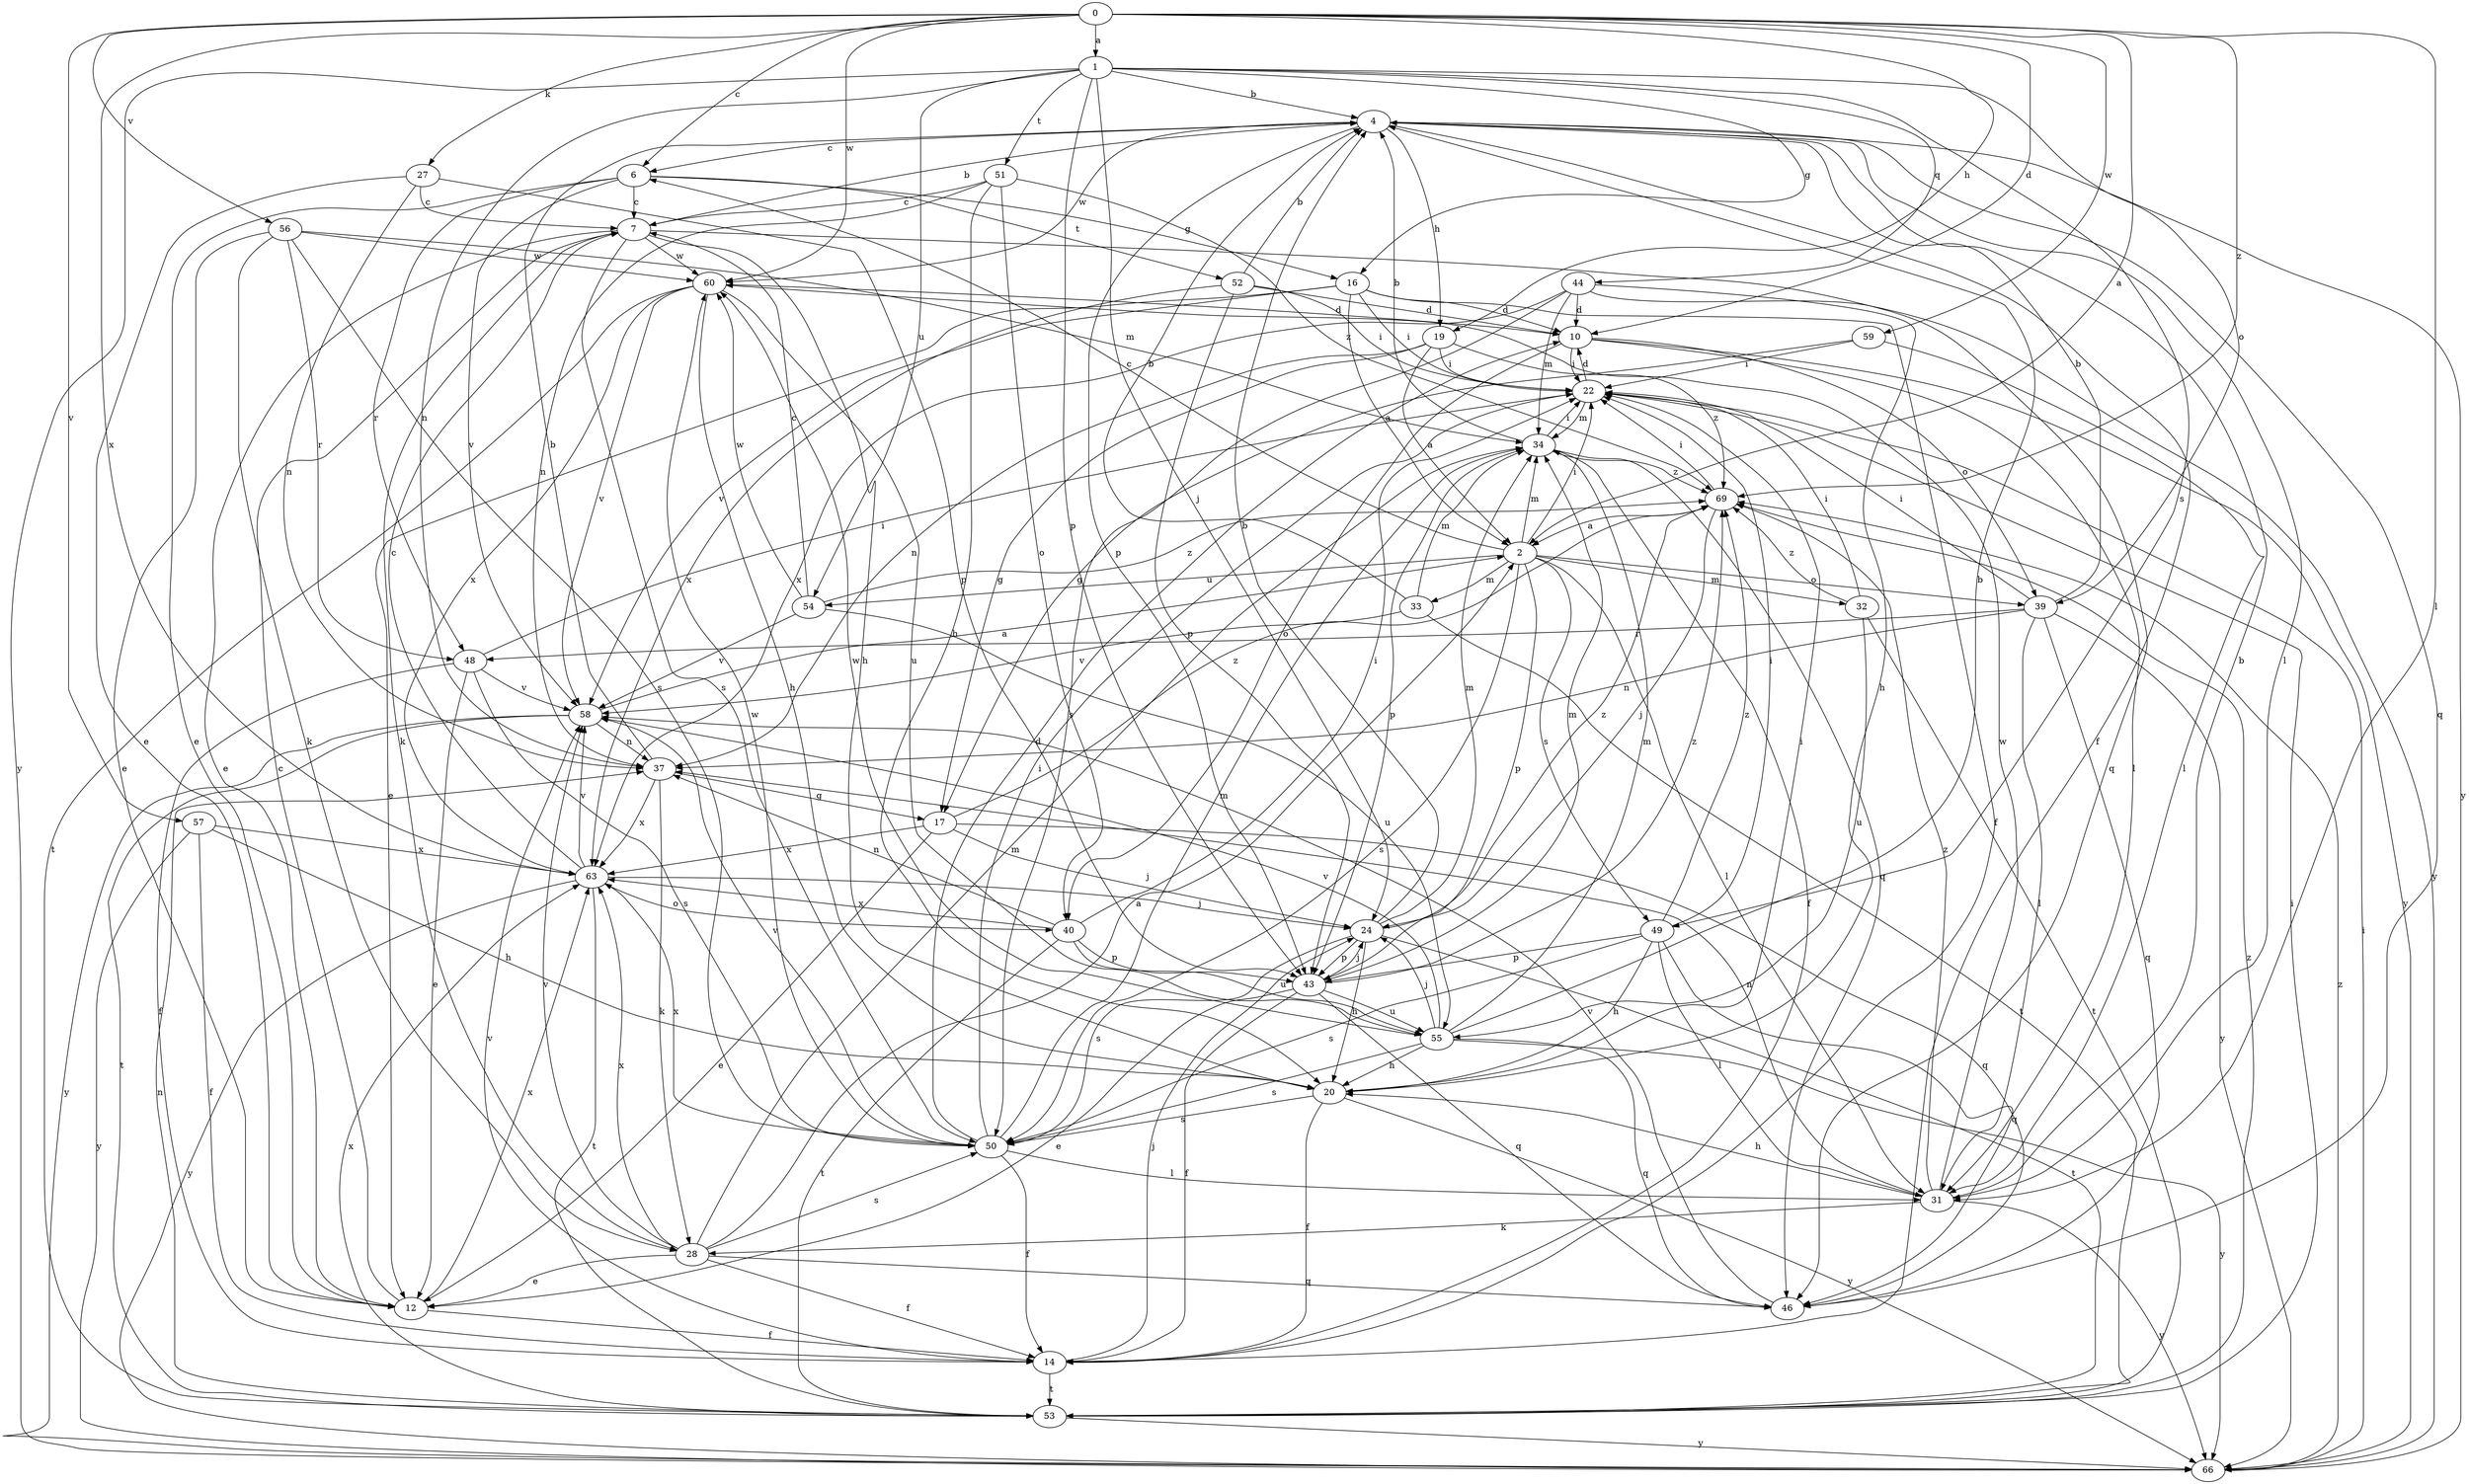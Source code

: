 strict digraph  {
0;
1;
2;
4;
6;
7;
10;
12;
14;
16;
17;
19;
20;
22;
24;
27;
28;
31;
32;
33;
34;
37;
39;
40;
43;
44;
46;
48;
49;
50;
51;
52;
53;
54;
55;
56;
57;
58;
59;
60;
63;
66;
69;
0 -> 1  [label=a];
0 -> 2  [label=a];
0 -> 6  [label=c];
0 -> 10  [label=d];
0 -> 19  [label=h];
0 -> 27  [label=k];
0 -> 31  [label=l];
0 -> 56  [label=v];
0 -> 57  [label=v];
0 -> 59  [label=w];
0 -> 60  [label=w];
0 -> 63  [label=x];
0 -> 69  [label=z];
1 -> 4  [label=b];
1 -> 16  [label=g];
1 -> 24  [label=j];
1 -> 37  [label=n];
1 -> 39  [label=o];
1 -> 43  [label=p];
1 -> 44  [label=q];
1 -> 49  [label=s];
1 -> 51  [label=t];
1 -> 54  [label=u];
1 -> 66  [label=y];
2 -> 6  [label=c];
2 -> 22  [label=i];
2 -> 31  [label=l];
2 -> 32  [label=m];
2 -> 33  [label=m];
2 -> 34  [label=m];
2 -> 39  [label=o];
2 -> 43  [label=p];
2 -> 49  [label=s];
2 -> 50  [label=s];
2 -> 54  [label=u];
4 -> 6  [label=c];
4 -> 14  [label=f];
4 -> 19  [label=h];
4 -> 31  [label=l];
4 -> 43  [label=p];
4 -> 46  [label=q];
4 -> 60  [label=w];
4 -> 66  [label=y];
6 -> 7  [label=c];
6 -> 12  [label=e];
6 -> 16  [label=g];
6 -> 48  [label=r];
6 -> 52  [label=t];
6 -> 58  [label=v];
7 -> 4  [label=b];
7 -> 12  [label=e];
7 -> 20  [label=h];
7 -> 28  [label=k];
7 -> 46  [label=q];
7 -> 50  [label=s];
7 -> 60  [label=w];
10 -> 22  [label=i];
10 -> 31  [label=l];
10 -> 39  [label=o];
10 -> 40  [label=o];
10 -> 66  [label=y];
12 -> 7  [label=c];
12 -> 14  [label=f];
12 -> 63  [label=x];
14 -> 24  [label=j];
14 -> 53  [label=t];
14 -> 58  [label=v];
16 -> 2  [label=a];
16 -> 10  [label=d];
16 -> 12  [label=e];
16 -> 14  [label=f];
16 -> 22  [label=i];
16 -> 58  [label=v];
17 -> 12  [label=e];
17 -> 24  [label=j];
17 -> 46  [label=q];
17 -> 63  [label=x];
17 -> 69  [label=z];
19 -> 2  [label=a];
19 -> 17  [label=g];
19 -> 22  [label=i];
19 -> 37  [label=n];
19 -> 69  [label=z];
20 -> 14  [label=f];
20 -> 22  [label=i];
20 -> 50  [label=s];
20 -> 66  [label=y];
22 -> 10  [label=d];
22 -> 34  [label=m];
24 -> 4  [label=b];
24 -> 20  [label=h];
24 -> 34  [label=m];
24 -> 43  [label=p];
24 -> 50  [label=s];
24 -> 53  [label=t];
24 -> 69  [label=z];
27 -> 7  [label=c];
27 -> 12  [label=e];
27 -> 37  [label=n];
27 -> 43  [label=p];
28 -> 2  [label=a];
28 -> 12  [label=e];
28 -> 14  [label=f];
28 -> 34  [label=m];
28 -> 46  [label=q];
28 -> 50  [label=s];
28 -> 58  [label=v];
28 -> 63  [label=x];
31 -> 4  [label=b];
31 -> 20  [label=h];
31 -> 28  [label=k];
31 -> 37  [label=n];
31 -> 60  [label=w];
31 -> 66  [label=y];
31 -> 69  [label=z];
32 -> 22  [label=i];
32 -> 53  [label=t];
32 -> 55  [label=u];
32 -> 69  [label=z];
33 -> 4  [label=b];
33 -> 34  [label=m];
33 -> 53  [label=t];
33 -> 58  [label=v];
34 -> 4  [label=b];
34 -> 14  [label=f];
34 -> 22  [label=i];
34 -> 43  [label=p];
34 -> 46  [label=q];
34 -> 69  [label=z];
37 -> 4  [label=b];
37 -> 17  [label=g];
37 -> 28  [label=k];
37 -> 63  [label=x];
39 -> 4  [label=b];
39 -> 22  [label=i];
39 -> 31  [label=l];
39 -> 37  [label=n];
39 -> 46  [label=q];
39 -> 48  [label=r];
39 -> 66  [label=y];
40 -> 22  [label=i];
40 -> 37  [label=n];
40 -> 43  [label=p];
40 -> 53  [label=t];
40 -> 55  [label=u];
40 -> 63  [label=x];
43 -> 12  [label=e];
43 -> 14  [label=f];
43 -> 24  [label=j];
43 -> 34  [label=m];
43 -> 46  [label=q];
43 -> 55  [label=u];
43 -> 69  [label=z];
44 -> 10  [label=d];
44 -> 20  [label=h];
44 -> 34  [label=m];
44 -> 50  [label=s];
44 -> 63  [label=x];
44 -> 66  [label=y];
46 -> 58  [label=v];
48 -> 12  [label=e];
48 -> 14  [label=f];
48 -> 22  [label=i];
48 -> 50  [label=s];
48 -> 58  [label=v];
49 -> 20  [label=h];
49 -> 22  [label=i];
49 -> 31  [label=l];
49 -> 43  [label=p];
49 -> 46  [label=q];
49 -> 50  [label=s];
49 -> 69  [label=z];
50 -> 10  [label=d];
50 -> 14  [label=f];
50 -> 22  [label=i];
50 -> 31  [label=l];
50 -> 34  [label=m];
50 -> 58  [label=v];
50 -> 60  [label=w];
50 -> 63  [label=x];
51 -> 7  [label=c];
51 -> 20  [label=h];
51 -> 37  [label=n];
51 -> 40  [label=o];
51 -> 69  [label=z];
52 -> 4  [label=b];
52 -> 10  [label=d];
52 -> 22  [label=i];
52 -> 43  [label=p];
52 -> 63  [label=x];
53 -> 22  [label=i];
53 -> 37  [label=n];
53 -> 63  [label=x];
53 -> 66  [label=y];
53 -> 69  [label=z];
54 -> 7  [label=c];
54 -> 55  [label=u];
54 -> 58  [label=v];
54 -> 60  [label=w];
54 -> 69  [label=z];
55 -> 4  [label=b];
55 -> 20  [label=h];
55 -> 24  [label=j];
55 -> 34  [label=m];
55 -> 46  [label=q];
55 -> 50  [label=s];
55 -> 58  [label=v];
55 -> 60  [label=w];
55 -> 66  [label=y];
56 -> 12  [label=e];
56 -> 28  [label=k];
56 -> 34  [label=m];
56 -> 48  [label=r];
56 -> 50  [label=s];
56 -> 60  [label=w];
57 -> 14  [label=f];
57 -> 20  [label=h];
57 -> 63  [label=x];
57 -> 66  [label=y];
58 -> 2  [label=a];
58 -> 37  [label=n];
58 -> 53  [label=t];
58 -> 66  [label=y];
59 -> 17  [label=g];
59 -> 22  [label=i];
59 -> 31  [label=l];
60 -> 10  [label=d];
60 -> 20  [label=h];
60 -> 53  [label=t];
60 -> 55  [label=u];
60 -> 58  [label=v];
60 -> 63  [label=x];
63 -> 7  [label=c];
63 -> 24  [label=j];
63 -> 40  [label=o];
63 -> 53  [label=t];
63 -> 58  [label=v];
63 -> 66  [label=y];
66 -> 22  [label=i];
66 -> 69  [label=z];
69 -> 2  [label=a];
69 -> 22  [label=i];
69 -> 24  [label=j];
}
